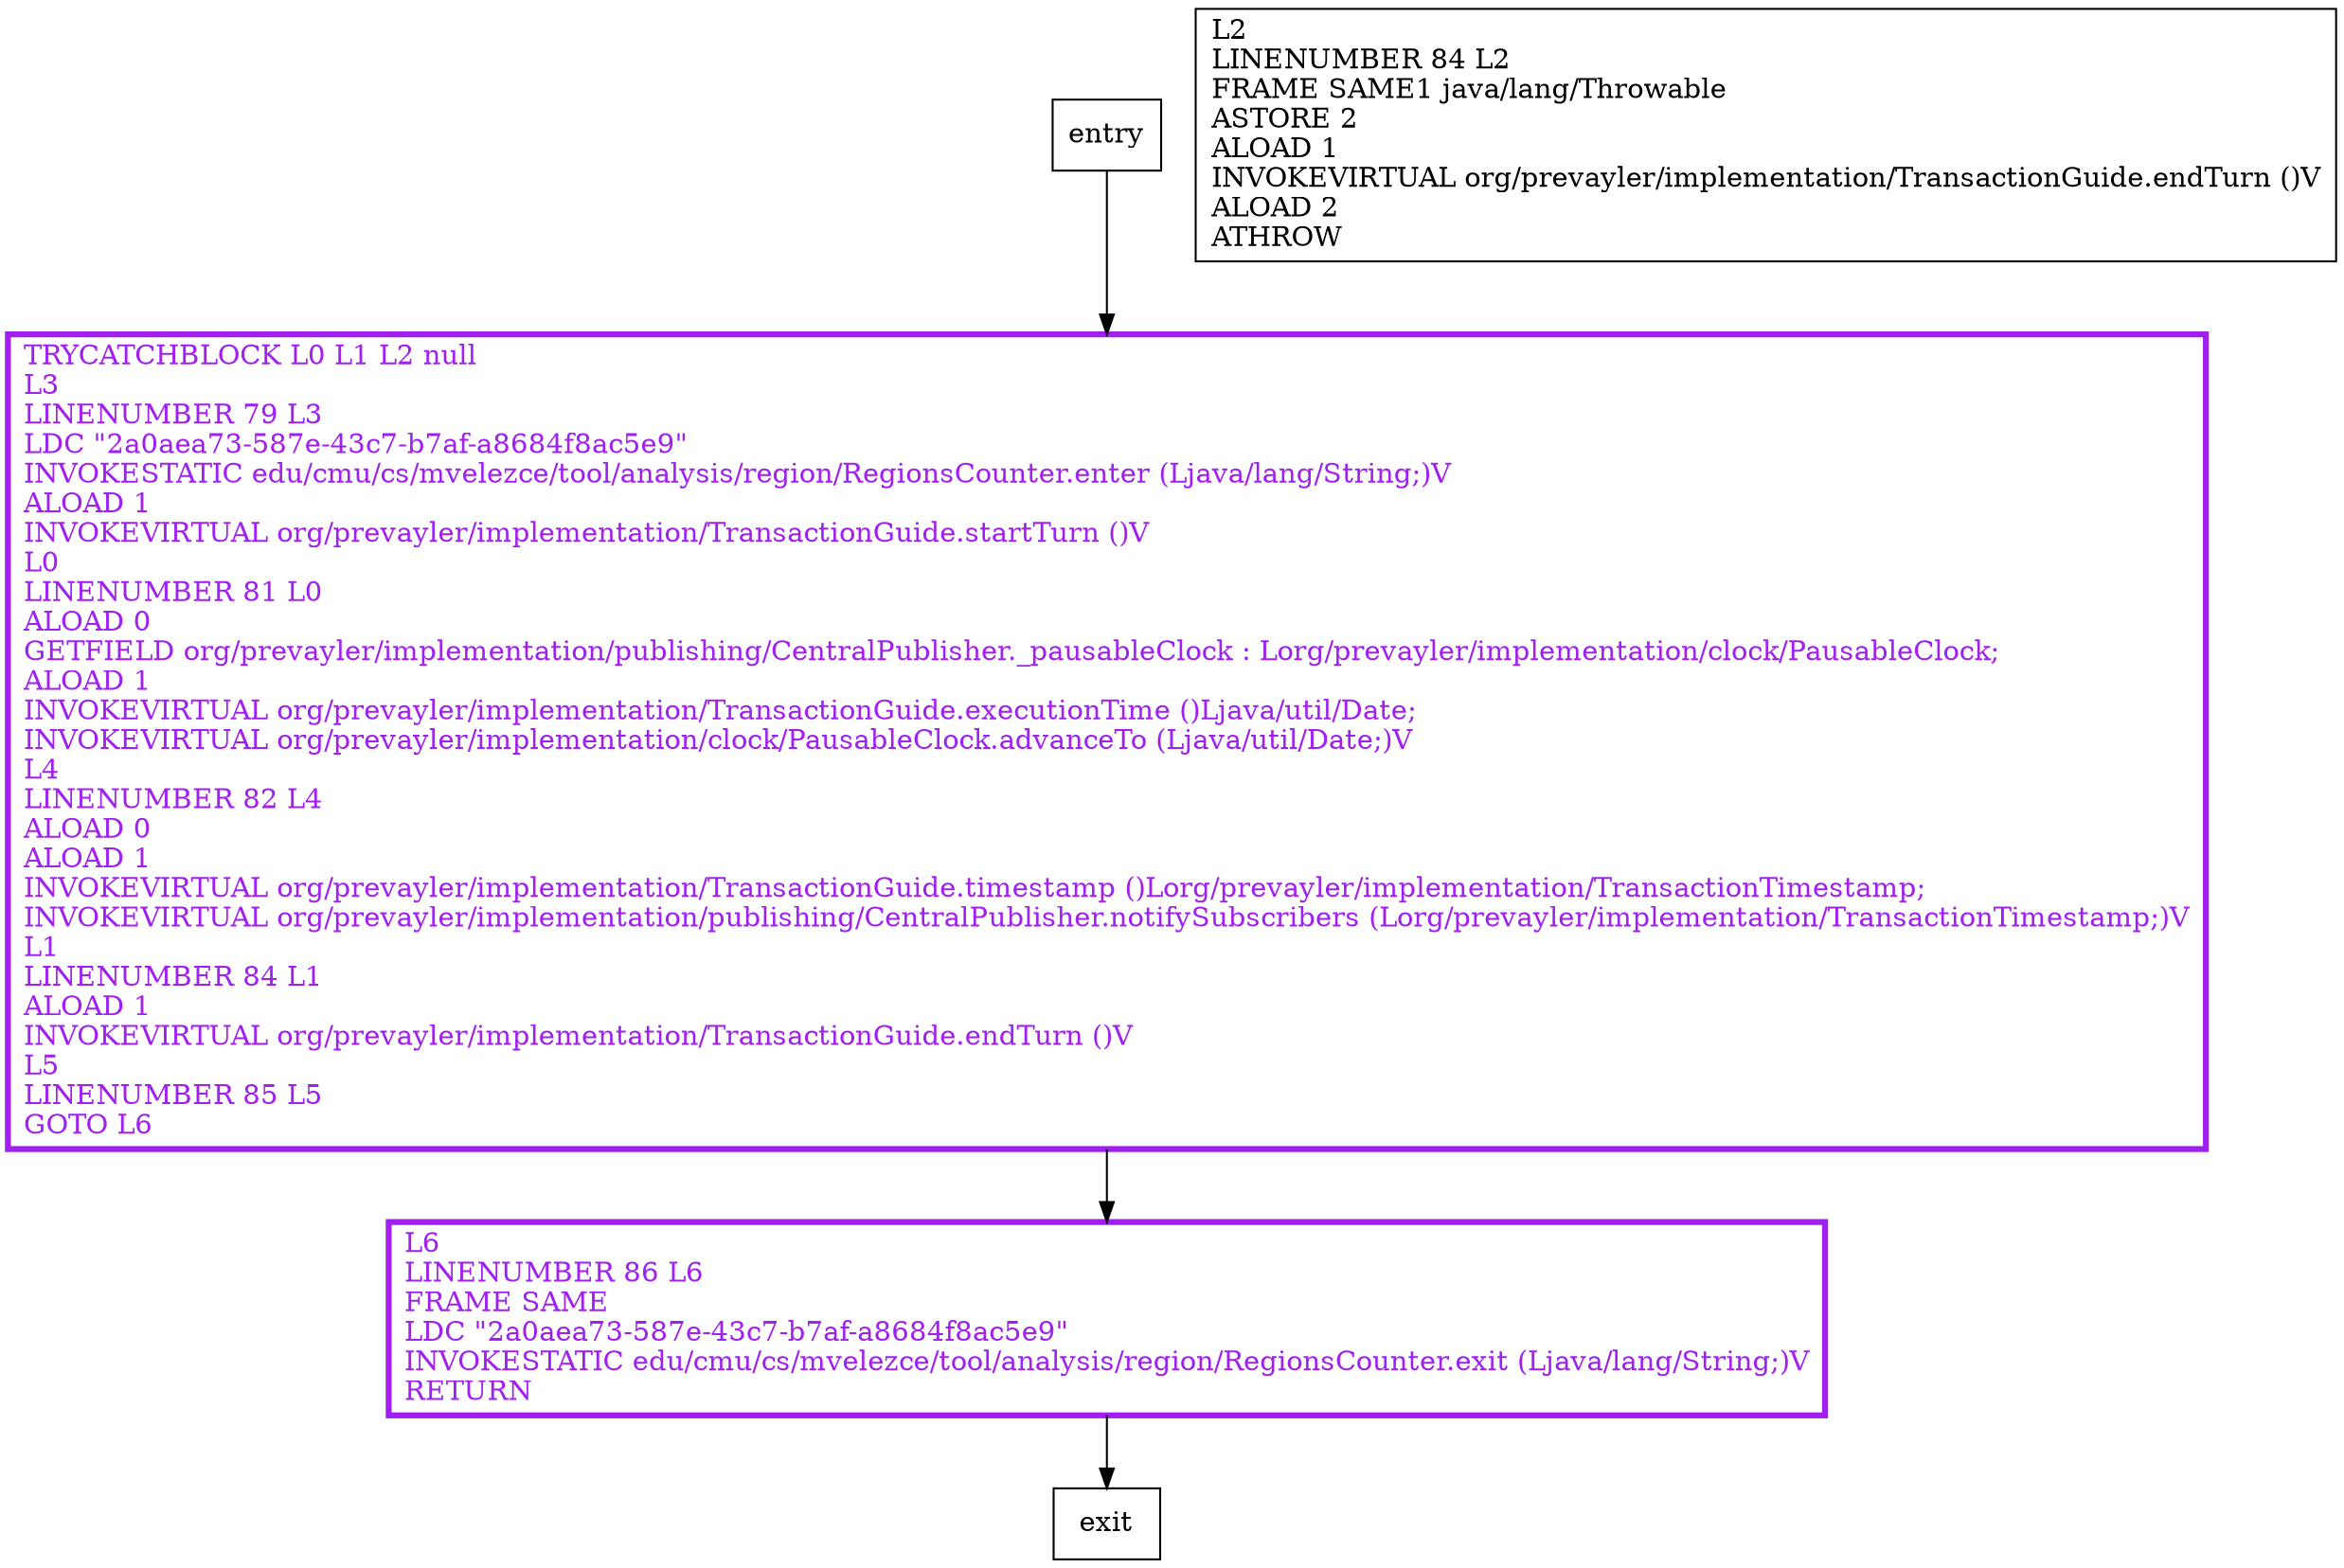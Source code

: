 digraph notifySubscribers {
node [shape=record];
2125261847 [label="TRYCATCHBLOCK L0 L1 L2 null\lL3\lLINENUMBER 79 L3\lLDC \"2a0aea73-587e-43c7-b7af-a8684f8ac5e9\"\lINVOKESTATIC edu/cmu/cs/mvelezce/tool/analysis/region/RegionsCounter.enter (Ljava/lang/String;)V\lALOAD 1\lINVOKEVIRTUAL org/prevayler/implementation/TransactionGuide.startTurn ()V\lL0\lLINENUMBER 81 L0\lALOAD 0\lGETFIELD org/prevayler/implementation/publishing/CentralPublisher._pausableClock : Lorg/prevayler/implementation/clock/PausableClock;\lALOAD 1\lINVOKEVIRTUAL org/prevayler/implementation/TransactionGuide.executionTime ()Ljava/util/Date;\lINVOKEVIRTUAL org/prevayler/implementation/clock/PausableClock.advanceTo (Ljava/util/Date;)V\lL4\lLINENUMBER 82 L4\lALOAD 0\lALOAD 1\lINVOKEVIRTUAL org/prevayler/implementation/TransactionGuide.timestamp ()Lorg/prevayler/implementation/TransactionTimestamp;\lINVOKEVIRTUAL org/prevayler/implementation/publishing/CentralPublisher.notifySubscribers (Lorg/prevayler/implementation/TransactionTimestamp;)V\lL1\lLINENUMBER 84 L1\lALOAD 1\lINVOKEVIRTUAL org/prevayler/implementation/TransactionGuide.endTurn ()V\lL5\lLINENUMBER 85 L5\lGOTO L6\l"];
1945781290 [label="L6\lLINENUMBER 86 L6\lFRAME SAME\lLDC \"2a0aea73-587e-43c7-b7af-a8684f8ac5e9\"\lINVOKESTATIC edu/cmu/cs/mvelezce/tool/analysis/region/RegionsCounter.exit (Ljava/lang/String;)V\lRETURN\l"];
1150759062 [label="L2\lLINENUMBER 84 L2\lFRAME SAME1 java/lang/Throwable\lASTORE 2\lALOAD 1\lINVOKEVIRTUAL org/prevayler/implementation/TransactionGuide.endTurn ()V\lALOAD 2\lATHROW\l"];
entry;
exit;
entry -> 2125261847;
2125261847 -> 1945781290;
1945781290 -> exit;
2125261847[fontcolor="purple", penwidth=3, color="purple"];
1945781290[fontcolor="purple", penwidth=3, color="purple"];
}
